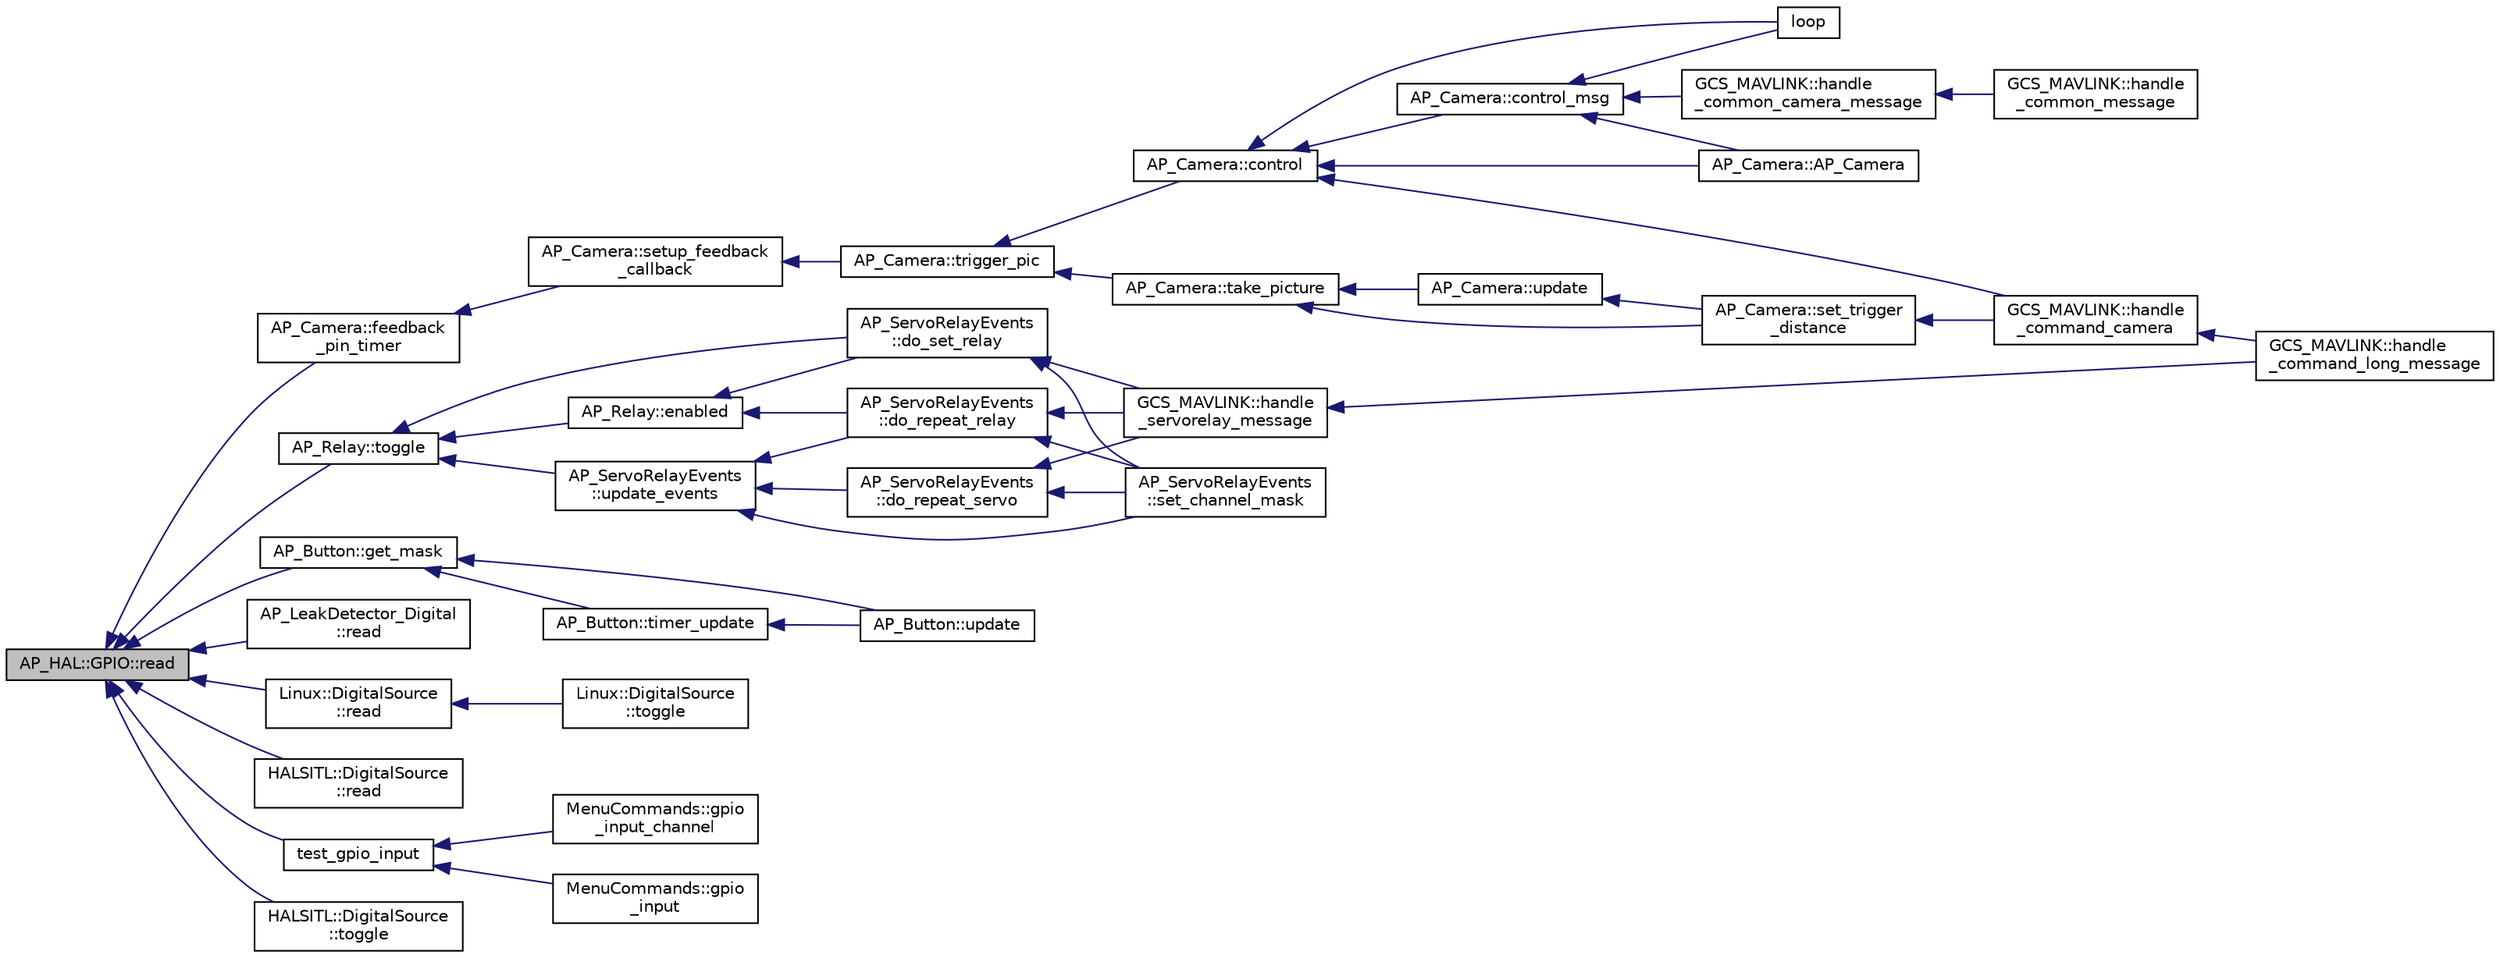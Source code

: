 digraph "AP_HAL::GPIO::read"
{
 // INTERACTIVE_SVG=YES
  edge [fontname="Helvetica",fontsize="10",labelfontname="Helvetica",labelfontsize="10"];
  node [fontname="Helvetica",fontsize="10",shape=record];
  rankdir="LR";
  Node1 [label="AP_HAL::GPIO::read",height=0.2,width=0.4,color="black", fillcolor="grey75", style="filled", fontcolor="black"];
  Node1 -> Node2 [dir="back",color="midnightblue",fontsize="10",style="solid",fontname="Helvetica"];
  Node2 [label="AP_Camera::feedback\l_pin_timer",height=0.2,width=0.4,color="black", fillcolor="white", style="filled",URL="$classAP__Camera.html#a238c424e3b23b41e513efeaa1ee7f3ea"];
  Node2 -> Node3 [dir="back",color="midnightblue",fontsize="10",style="solid",fontname="Helvetica"];
  Node3 [label="AP_Camera::setup_feedback\l_callback",height=0.2,width=0.4,color="black", fillcolor="white", style="filled",URL="$classAP__Camera.html#a52203d3c3cc7e420e58c6d0e882f35f4"];
  Node3 -> Node4 [dir="back",color="midnightblue",fontsize="10",style="solid",fontname="Helvetica"];
  Node4 [label="AP_Camera::trigger_pic",height=0.2,width=0.4,color="black", fillcolor="white", style="filled",URL="$classAP__Camera.html#a912338131e4f4ab09eb09139d471b7b3"];
  Node4 -> Node5 [dir="back",color="midnightblue",fontsize="10",style="solid",fontname="Helvetica"];
  Node5 [label="AP_Camera::control",height=0.2,width=0.4,color="black", fillcolor="white", style="filled",URL="$classAP__Camera.html#a7c7aa23d1a71db5345bb11899bbb8f31"];
  Node5 -> Node6 [dir="back",color="midnightblue",fontsize="10",style="solid",fontname="Helvetica"];
  Node6 [label="AP_Camera::AP_Camera",height=0.2,width=0.4,color="black", fillcolor="white", style="filled",URL="$classAP__Camera.html#ad8d2e68c3b5a7133da87975d3120223a"];
  Node5 -> Node7 [dir="back",color="midnightblue",fontsize="10",style="solid",fontname="Helvetica"];
  Node7 [label="AP_Camera::control_msg",height=0.2,width=0.4,color="black", fillcolor="white", style="filled",URL="$classAP__Camera.html#a5a9157e5d811fa1b55bebe90fe731065",tooltip="decode deprecated MavLink message that controls camera. "];
  Node7 -> Node6 [dir="back",color="midnightblue",fontsize="10",style="solid",fontname="Helvetica"];
  Node7 -> Node8 [dir="back",color="midnightblue",fontsize="10",style="solid",fontname="Helvetica"];
  Node8 [label="GCS_MAVLINK::handle\l_common_camera_message",height=0.2,width=0.4,color="black", fillcolor="white", style="filled",URL="$structGCS__MAVLINK.html#a496597037e80be23544b7618199ad9f5"];
  Node8 -> Node9 [dir="back",color="midnightblue",fontsize="10",style="solid",fontname="Helvetica"];
  Node9 [label="GCS_MAVLINK::handle\l_common_message",height=0.2,width=0.4,color="black", fillcolor="white", style="filled",URL="$structGCS__MAVLINK.html#a13da94a2548ade6552a5250eb3251e89"];
  Node7 -> Node10 [dir="back",color="midnightblue",fontsize="10",style="solid",fontname="Helvetica"];
  Node10 [label="loop",height=0.2,width=0.4,color="black", fillcolor="white", style="filled",URL="$routing_8cpp.html#afe461d27b9c48d5921c00d521181f12f"];
  Node5 -> Node11 [dir="back",color="midnightblue",fontsize="10",style="solid",fontname="Helvetica"];
  Node11 [label="GCS_MAVLINK::handle\l_command_camera",height=0.2,width=0.4,color="black", fillcolor="white", style="filled",URL="$structGCS__MAVLINK.html#a735b4b8b692fa6985a7f7b99c6b4d58c"];
  Node11 -> Node12 [dir="back",color="midnightblue",fontsize="10",style="solid",fontname="Helvetica"];
  Node12 [label="GCS_MAVLINK::handle\l_command_long_message",height=0.2,width=0.4,color="black", fillcolor="white", style="filled",URL="$structGCS__MAVLINK.html#ada9816ba563e134b421cb5bcc7b21ed6"];
  Node5 -> Node10 [dir="back",color="midnightblue",fontsize="10",style="solid",fontname="Helvetica"];
  Node4 -> Node13 [dir="back",color="midnightblue",fontsize="10",style="solid",fontname="Helvetica"];
  Node13 [label="AP_Camera::take_picture",height=0.2,width=0.4,color="black", fillcolor="white", style="filled",URL="$classAP__Camera.html#a5d7170c290ba358aab4e79e8e79bbb70"];
  Node13 -> Node14 [dir="back",color="midnightblue",fontsize="10",style="solid",fontname="Helvetica"];
  Node14 [label="AP_Camera::set_trigger\l_distance",height=0.2,width=0.4,color="black", fillcolor="white", style="filled",URL="$classAP__Camera.html#a4a39e7eb5e1df8b95ef260b0638c6fc7"];
  Node14 -> Node11 [dir="back",color="midnightblue",fontsize="10",style="solid",fontname="Helvetica"];
  Node13 -> Node15 [dir="back",color="midnightblue",fontsize="10",style="solid",fontname="Helvetica"];
  Node15 [label="AP_Camera::update",height=0.2,width=0.4,color="black", fillcolor="white", style="filled",URL="$classAP__Camera.html#a4077dde0b48102aa3b07eb64f1f7a420"];
  Node15 -> Node14 [dir="back",color="midnightblue",fontsize="10",style="solid",fontname="Helvetica"];
  Node1 -> Node16 [dir="back",color="midnightblue",fontsize="10",style="solid",fontname="Helvetica"];
  Node16 [label="AP_Button::get_mask",height=0.2,width=0.4,color="black", fillcolor="white", style="filled",URL="$classAP__Button.html#aba35712bc3a265fab26d9a35823537ac"];
  Node16 -> Node17 [dir="back",color="midnightblue",fontsize="10",style="solid",fontname="Helvetica"];
  Node17 [label="AP_Button::timer_update",height=0.2,width=0.4,color="black", fillcolor="white", style="filled",URL="$classAP__Button.html#a7c9719c38c11ea25e67bb9afc9dae4ea"];
  Node17 -> Node18 [dir="back",color="midnightblue",fontsize="10",style="solid",fontname="Helvetica"];
  Node18 [label="AP_Button::update",height=0.2,width=0.4,color="black", fillcolor="white", style="filled",URL="$classAP__Button.html#aca0e09611ac7454783d703c75d5df288"];
  Node16 -> Node18 [dir="back",color="midnightblue",fontsize="10",style="solid",fontname="Helvetica"];
  Node1 -> Node19 [dir="back",color="midnightblue",fontsize="10",style="solid",fontname="Helvetica"];
  Node19 [label="AP_LeakDetector_Digital\l::read",height=0.2,width=0.4,color="black", fillcolor="white", style="filled",URL="$classAP__LeakDetector__Digital.html#a0c95923a91c75943b5ff4e5c52cf634e"];
  Node1 -> Node20 [dir="back",color="midnightblue",fontsize="10",style="solid",fontname="Helvetica"];
  Node20 [label="Linux::DigitalSource\l::read",height=0.2,width=0.4,color="black", fillcolor="white", style="filled",URL="$classLinux_1_1DigitalSource.html#a73a1221da68489fb14cb2e1f50c97a2a"];
  Node20 -> Node21 [dir="back",color="midnightblue",fontsize="10",style="solid",fontname="Helvetica"];
  Node21 [label="Linux::DigitalSource\l::toggle",height=0.2,width=0.4,color="black", fillcolor="white", style="filled",URL="$classLinux_1_1DigitalSource.html#adb7836c18f86869e408102d33f6fe5a3"];
  Node1 -> Node22 [dir="back",color="midnightblue",fontsize="10",style="solid",fontname="Helvetica"];
  Node22 [label="HALSITL::DigitalSource\l::read",height=0.2,width=0.4,color="black", fillcolor="white", style="filled",URL="$classHALSITL_1_1DigitalSource.html#a73a1221da68489fb14cb2e1f50c97a2a"];
  Node1 -> Node23 [dir="back",color="midnightblue",fontsize="10",style="solid",fontname="Helvetica"];
  Node23 [label="test_gpio_input",height=0.2,width=0.4,color="black", fillcolor="white", style="filled",URL="$GPIOTest_8cpp.html#aaaf9a61ce8f7b81f01a998d6690fa243"];
  Node23 -> Node24 [dir="back",color="midnightblue",fontsize="10",style="solid",fontname="Helvetica"];
  Node24 [label="MenuCommands::gpio\l_input",height=0.2,width=0.4,color="black", fillcolor="white", style="filled",URL="$classMenuCommands.html#ab97bad97421a00be4e3cbeac2025ad26"];
  Node23 -> Node25 [dir="back",color="midnightblue",fontsize="10",style="solid",fontname="Helvetica"];
  Node25 [label="MenuCommands::gpio\l_input_channel",height=0.2,width=0.4,color="black", fillcolor="white", style="filled",URL="$classMenuCommands.html#af2f117fe69798ce05ef750b9ab49ef41"];
  Node1 -> Node26 [dir="back",color="midnightblue",fontsize="10",style="solid",fontname="Helvetica"];
  Node26 [label="AP_Relay::toggle",height=0.2,width=0.4,color="black", fillcolor="white", style="filled",URL="$classAP__Relay.html#acadbe252379390594091edd75953456a"];
  Node26 -> Node27 [dir="back",color="midnightblue",fontsize="10",style="solid",fontname="Helvetica"];
  Node27 [label="AP_ServoRelayEvents\l::do_set_relay",height=0.2,width=0.4,color="black", fillcolor="white", style="filled",URL="$classAP__ServoRelayEvents.html#a97e7a71ad2ed00b9b4ceb20bc617be4c"];
  Node27 -> Node28 [dir="back",color="midnightblue",fontsize="10",style="solid",fontname="Helvetica"];
  Node28 [label="GCS_MAVLINK::handle\l_servorelay_message",height=0.2,width=0.4,color="black", fillcolor="white", style="filled",URL="$structGCS__MAVLINK.html#a5c12313a95cbe070672ad420b2d100e7"];
  Node28 -> Node12 [dir="back",color="midnightblue",fontsize="10",style="solid",fontname="Helvetica"];
  Node27 -> Node29 [dir="back",color="midnightblue",fontsize="10",style="solid",fontname="Helvetica"];
  Node29 [label="AP_ServoRelayEvents\l::set_channel_mask",height=0.2,width=0.4,color="black", fillcolor="white", style="filled",URL="$classAP__ServoRelayEvents.html#ad44dd442ccbbff357fcd6c1a37df2d47"];
  Node26 -> Node30 [dir="back",color="midnightblue",fontsize="10",style="solid",fontname="Helvetica"];
  Node30 [label="AP_Relay::enabled",height=0.2,width=0.4,color="black", fillcolor="white", style="filled",URL="$classAP__Relay.html#a8799e43496aadd7f713ba6a59040114f"];
  Node30 -> Node31 [dir="back",color="midnightblue",fontsize="10",style="solid",fontname="Helvetica"];
  Node31 [label="AP_ServoRelayEvents\l::do_repeat_relay",height=0.2,width=0.4,color="black", fillcolor="white", style="filled",URL="$classAP__ServoRelayEvents.html#a7bc553c3358ab805cc1ff315ca60ff97"];
  Node31 -> Node28 [dir="back",color="midnightblue",fontsize="10",style="solid",fontname="Helvetica"];
  Node31 -> Node29 [dir="back",color="midnightblue",fontsize="10",style="solid",fontname="Helvetica"];
  Node30 -> Node27 [dir="back",color="midnightblue",fontsize="10",style="solid",fontname="Helvetica"];
  Node26 -> Node32 [dir="back",color="midnightblue",fontsize="10",style="solid",fontname="Helvetica"];
  Node32 [label="AP_ServoRelayEvents\l::update_events",height=0.2,width=0.4,color="black", fillcolor="white", style="filled",URL="$classAP__ServoRelayEvents.html#abae99d08dbec323313058baebc468f0e"];
  Node32 -> Node31 [dir="back",color="midnightblue",fontsize="10",style="solid",fontname="Helvetica"];
  Node32 -> Node33 [dir="back",color="midnightblue",fontsize="10",style="solid",fontname="Helvetica"];
  Node33 [label="AP_ServoRelayEvents\l::do_repeat_servo",height=0.2,width=0.4,color="black", fillcolor="white", style="filled",URL="$classAP__ServoRelayEvents.html#af3cde3623c5f0fa9368aa46eb85f916e"];
  Node33 -> Node28 [dir="back",color="midnightblue",fontsize="10",style="solid",fontname="Helvetica"];
  Node33 -> Node29 [dir="back",color="midnightblue",fontsize="10",style="solid",fontname="Helvetica"];
  Node32 -> Node29 [dir="back",color="midnightblue",fontsize="10",style="solid",fontname="Helvetica"];
  Node1 -> Node34 [dir="back",color="midnightblue",fontsize="10",style="solid",fontname="Helvetica"];
  Node34 [label="HALSITL::DigitalSource\l::toggle",height=0.2,width=0.4,color="black", fillcolor="white", style="filled",URL="$classHALSITL_1_1DigitalSource.html#adb7836c18f86869e408102d33f6fe5a3"];
}
